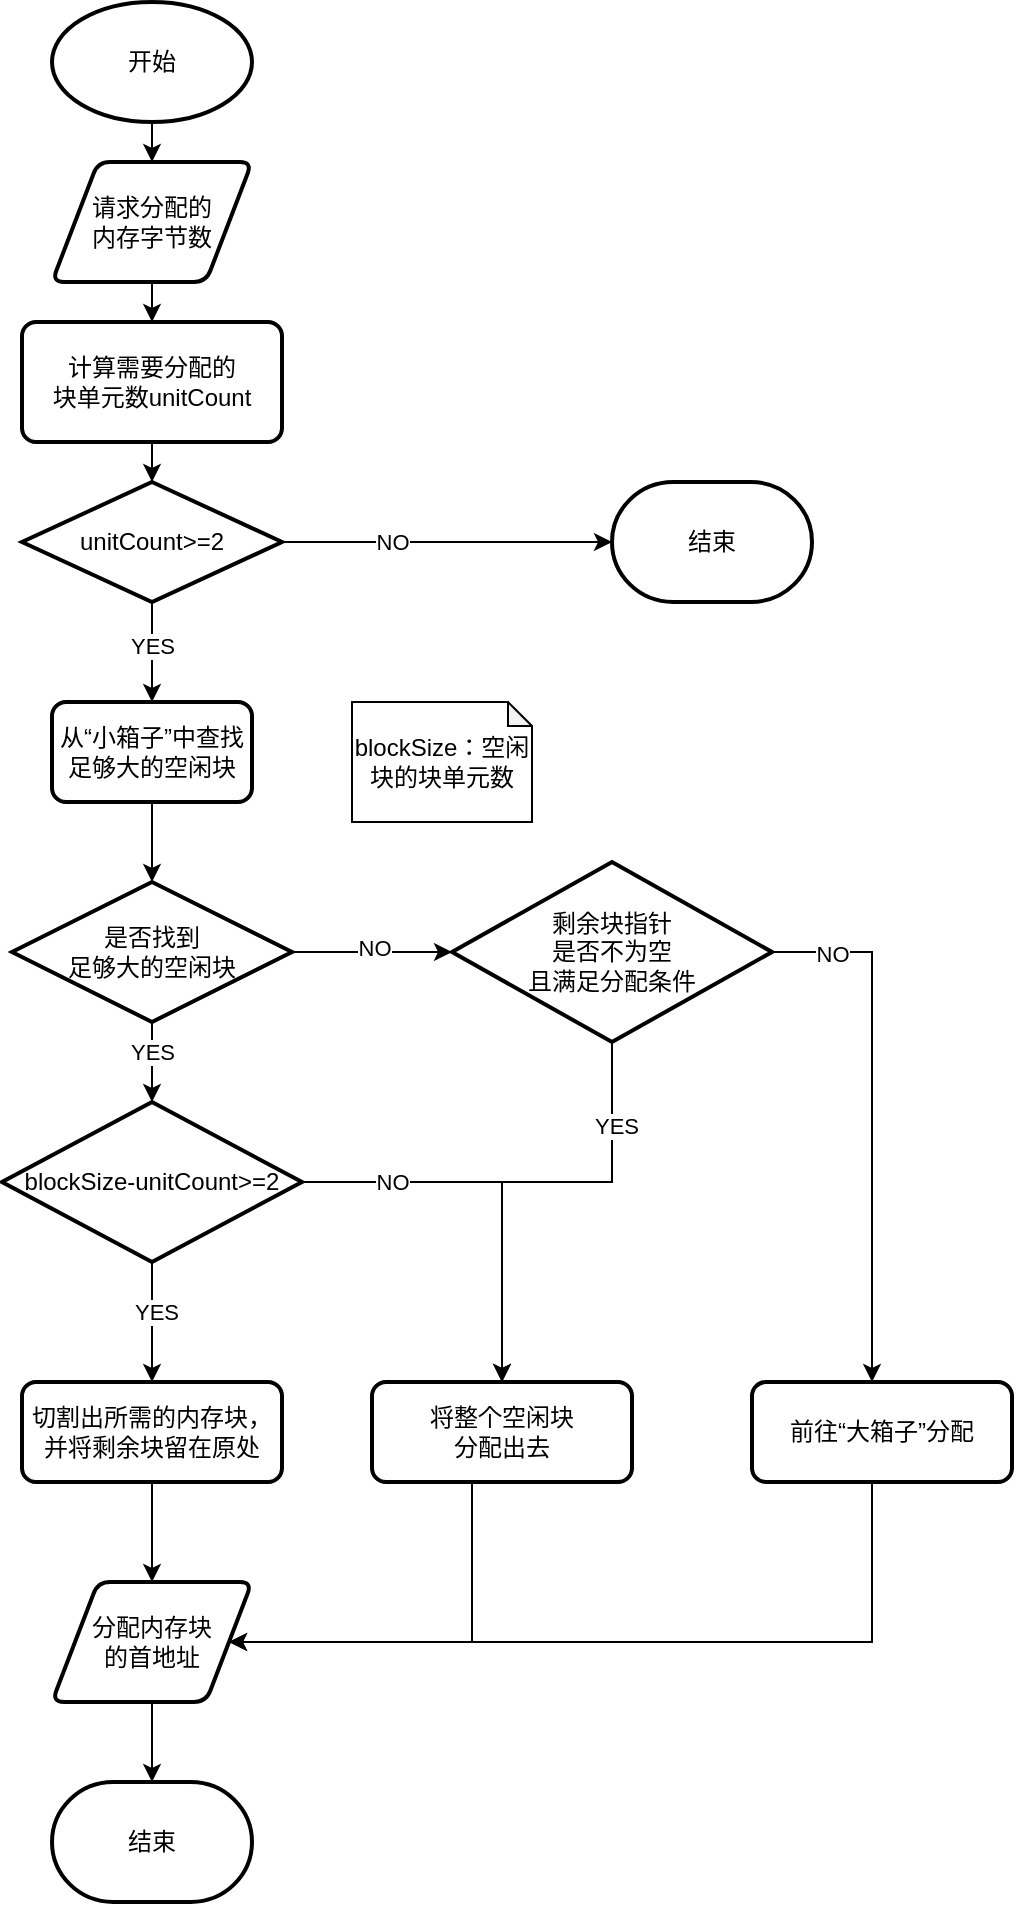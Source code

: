 <mxfile version="24.4.10" type="github" pages="3">
  <diagram name="第 1 页" id="KBzkmNaprSQ22o6Iw5d_">
    <mxGraphModel dx="1042" dy="569" grid="1" gridSize="10" guides="1" tooltips="1" connect="1" arrows="1" fold="1" page="1" pageScale="1" pageWidth="827" pageHeight="1169" math="0" shadow="0">
      <root>
        <mxCell id="0" />
        <mxCell id="1" parent="0" />
        <mxCell id="L2pZaQ0-ltQc2mOdZpOB-3" style="edgeStyle=orthogonalEdgeStyle;rounded=0;orthogonalLoop=1;jettySize=auto;html=1;" edge="1" parent="1" source="SweMw8r8FoqerKrVZxJ0-1" target="L2pZaQ0-ltQc2mOdZpOB-2">
          <mxGeometry relative="1" as="geometry" />
        </mxCell>
        <mxCell id="L2pZaQ0-ltQc2mOdZpOB-4" value="NO" style="edgeLabel;html=1;align=center;verticalAlign=middle;resizable=0;points=[];" vertex="1" connectable="0" parent="L2pZaQ0-ltQc2mOdZpOB-3">
          <mxGeometry x="-0.578" y="-4" relative="1" as="geometry">
            <mxPoint x="20" y="-4" as="offset" />
          </mxGeometry>
        </mxCell>
        <mxCell id="-qU5AzbAScQqcO_Ruko5-1" style="edgeStyle=orthogonalEdgeStyle;rounded=0;orthogonalLoop=1;jettySize=auto;html=1;" edge="1" parent="1" source="SweMw8r8FoqerKrVZxJ0-1" target="L2pZaQ0-ltQc2mOdZpOB-5">
          <mxGeometry relative="1" as="geometry" />
        </mxCell>
        <mxCell id="Sg7bgLUTk_dgc-VkYa8z-1" value="YES" style="edgeLabel;html=1;align=center;verticalAlign=middle;resizable=0;points=[];" vertex="1" connectable="0" parent="-qU5AzbAScQqcO_Ruko5-1">
          <mxGeometry x="-0.144" relative="1" as="geometry">
            <mxPoint as="offset" />
          </mxGeometry>
        </mxCell>
        <mxCell id="SweMw8r8FoqerKrVZxJ0-1" value="unitCount&amp;gt;=2" style="strokeWidth=2;html=1;shape=mxgraph.flowchart.decision;whiteSpace=wrap;" parent="1" vertex="1">
          <mxGeometry x="185" y="300" width="130" height="60" as="geometry" />
        </mxCell>
        <mxCell id="SweMw8r8FoqerKrVZxJ0-7" style="edgeStyle=orthogonalEdgeStyle;rounded=0;orthogonalLoop=1;jettySize=auto;html=1;" parent="1" source="SweMw8r8FoqerKrVZxJ0-4" target="SweMw8r8FoqerKrVZxJ0-6" edge="1">
          <mxGeometry relative="1" as="geometry" />
        </mxCell>
        <mxCell id="SweMw8r8FoqerKrVZxJ0-4" value="开始" style="strokeWidth=2;html=1;shape=mxgraph.flowchart.start_1;whiteSpace=wrap;" parent="1" vertex="1">
          <mxGeometry x="200" y="60" width="100" height="60" as="geometry" />
        </mxCell>
        <mxCell id="SweMw8r8FoqerKrVZxJ0-15" style="edgeStyle=orthogonalEdgeStyle;rounded=0;orthogonalLoop=1;jettySize=auto;html=1;" parent="1" source="SweMw8r8FoqerKrVZxJ0-5" target="SweMw8r8FoqerKrVZxJ0-1" edge="1">
          <mxGeometry relative="1" as="geometry" />
        </mxCell>
        <mxCell id="SweMw8r8FoqerKrVZxJ0-5" value="计算需要分配的&lt;div&gt;块单元数unitCount&lt;/div&gt;" style="rounded=1;whiteSpace=wrap;html=1;absoluteArcSize=1;arcSize=14;strokeWidth=2;" parent="1" vertex="1">
          <mxGeometry x="185" y="220" width="130" height="60" as="geometry" />
        </mxCell>
        <mxCell id="SweMw8r8FoqerKrVZxJ0-29" style="edgeStyle=orthogonalEdgeStyle;rounded=0;orthogonalLoop=1;jettySize=auto;html=1;" parent="1" source="SweMw8r8FoqerKrVZxJ0-6" target="SweMw8r8FoqerKrVZxJ0-5" edge="1">
          <mxGeometry relative="1" as="geometry" />
        </mxCell>
        <mxCell id="SweMw8r8FoqerKrVZxJ0-6" value="请求分配的&lt;div&gt;内存字节数&lt;/div&gt;" style="shape=parallelogram;html=1;strokeWidth=2;perimeter=parallelogramPerimeter;whiteSpace=wrap;rounded=1;arcSize=12;size=0.23;" parent="1" vertex="1">
          <mxGeometry x="200" y="140" width="100" height="60" as="geometry" />
        </mxCell>
        <mxCell id="L2pZaQ0-ltQc2mOdZpOB-2" value="结束" style="strokeWidth=2;html=1;shape=mxgraph.flowchart.terminator;whiteSpace=wrap;" vertex="1" parent="1">
          <mxGeometry x="480" y="300" width="100" height="60" as="geometry" />
        </mxCell>
        <mxCell id="-qU5AzbAScQqcO_Ruko5-5" style="edgeStyle=orthogonalEdgeStyle;rounded=0;orthogonalLoop=1;jettySize=auto;html=1;" edge="1" parent="1" source="L2pZaQ0-ltQc2mOdZpOB-5" target="-qU5AzbAScQqcO_Ruko5-4">
          <mxGeometry relative="1" as="geometry" />
        </mxCell>
        <mxCell id="L2pZaQ0-ltQc2mOdZpOB-5" value="从“小箱子”中查找足够大的空闲块" style="rounded=1;whiteSpace=wrap;html=1;absoluteArcSize=1;arcSize=14;strokeWidth=2;" vertex="1" parent="1">
          <mxGeometry x="200" y="410" width="100" height="50" as="geometry" />
        </mxCell>
        <mxCell id="-qU5AzbAScQqcO_Ruko5-12" style="edgeStyle=orthogonalEdgeStyle;rounded=0;orthogonalLoop=1;jettySize=auto;html=1;" edge="1" parent="1" source="-qU5AzbAScQqcO_Ruko5-2" target="-qU5AzbAScQqcO_Ruko5-11">
          <mxGeometry relative="1" as="geometry" />
        </mxCell>
        <mxCell id="-qU5AzbAScQqcO_Ruko5-13" value="YES" style="edgeLabel;html=1;align=center;verticalAlign=middle;resizable=0;points=[];" vertex="1" connectable="0" parent="-qU5AzbAScQqcO_Ruko5-12">
          <mxGeometry x="-0.173" y="2" relative="1" as="geometry">
            <mxPoint as="offset" />
          </mxGeometry>
        </mxCell>
        <mxCell id="-qU5AzbAScQqcO_Ruko5-2" value="blockSize-unitCount&amp;gt;=2" style="strokeWidth=2;html=1;shape=mxgraph.flowchart.decision;whiteSpace=wrap;" vertex="1" parent="1">
          <mxGeometry x="175" y="610" width="150" height="80" as="geometry" />
        </mxCell>
        <mxCell id="-qU5AzbAScQqcO_Ruko5-6" style="edgeStyle=orthogonalEdgeStyle;rounded=0;orthogonalLoop=1;jettySize=auto;html=1;" edge="1" parent="1" source="-qU5AzbAScQqcO_Ruko5-4" target="-qU5AzbAScQqcO_Ruko5-2">
          <mxGeometry relative="1" as="geometry" />
        </mxCell>
        <mxCell id="-qU5AzbAScQqcO_Ruko5-7" value="YES" style="edgeLabel;html=1;align=center;verticalAlign=middle;resizable=0;points=[];" vertex="1" connectable="0" parent="-qU5AzbAScQqcO_Ruko5-6">
          <mxGeometry x="-0.36" y="-3" relative="1" as="geometry">
            <mxPoint x="3" y="2" as="offset" />
          </mxGeometry>
        </mxCell>
        <mxCell id="-qU5AzbAScQqcO_Ruko5-9" style="edgeStyle=orthogonalEdgeStyle;rounded=0;orthogonalLoop=1;jettySize=auto;html=1;" edge="1" parent="1" source="-qU5AzbAScQqcO_Ruko5-4" target="-qU5AzbAScQqcO_Ruko5-8">
          <mxGeometry relative="1" as="geometry" />
        </mxCell>
        <mxCell id="-qU5AzbAScQqcO_Ruko5-10" value="NO" style="edgeLabel;html=1;align=center;verticalAlign=middle;resizable=0;points=[];" vertex="1" connectable="0" parent="-qU5AzbAScQqcO_Ruko5-9">
          <mxGeometry x="0.02" y="2" relative="1" as="geometry">
            <mxPoint as="offset" />
          </mxGeometry>
        </mxCell>
        <mxCell id="-qU5AzbAScQqcO_Ruko5-4" value="是否找到&lt;div&gt;足够大的空闲块&lt;/div&gt;" style="strokeWidth=2;html=1;shape=mxgraph.flowchart.decision;whiteSpace=wrap;" vertex="1" parent="1">
          <mxGeometry x="180" y="500" width="140" height="70" as="geometry" />
        </mxCell>
        <mxCell id="-qU5AzbAScQqcO_Ruko5-25" style="edgeStyle=orthogonalEdgeStyle;rounded=0;orthogonalLoop=1;jettySize=auto;html=1;" edge="1" parent="1" source="-qU5AzbAScQqcO_Ruko5-8" target="-qU5AzbAScQqcO_Ruko5-18">
          <mxGeometry relative="1" as="geometry">
            <Array as="points">
              <mxPoint x="480" y="650" />
              <mxPoint x="425" y="650" />
            </Array>
          </mxGeometry>
        </mxCell>
        <mxCell id="-qU5AzbAScQqcO_Ruko5-26" value="YES" style="edgeLabel;html=1;align=center;verticalAlign=middle;resizable=0;points=[];" vertex="1" connectable="0" parent="-qU5AzbAScQqcO_Ruko5-25">
          <mxGeometry x="-0.632" y="2" relative="1" as="geometry">
            <mxPoint as="offset" />
          </mxGeometry>
        </mxCell>
        <mxCell id="-qU5AzbAScQqcO_Ruko5-28" style="edgeStyle=orthogonalEdgeStyle;rounded=0;orthogonalLoop=1;jettySize=auto;html=1;" edge="1" parent="1" source="-qU5AzbAScQqcO_Ruko5-8" target="-qU5AzbAScQqcO_Ruko5-30">
          <mxGeometry relative="1" as="geometry">
            <mxPoint x="610" y="750" as="targetPoint" />
            <Array as="points">
              <mxPoint x="610" y="535" />
            </Array>
          </mxGeometry>
        </mxCell>
        <mxCell id="-qU5AzbAScQqcO_Ruko5-29" value="NO" style="edgeLabel;html=1;align=center;verticalAlign=middle;resizable=0;points=[];" vertex="1" connectable="0" parent="-qU5AzbAScQqcO_Ruko5-28">
          <mxGeometry x="-0.775" y="-1" relative="1" as="geometry">
            <mxPoint as="offset" />
          </mxGeometry>
        </mxCell>
        <mxCell id="-qU5AzbAScQqcO_Ruko5-8" value="剩余块指针&lt;div&gt;是否不为空&lt;/div&gt;&lt;div&gt;且满足分配条件&lt;/div&gt;" style="strokeWidth=2;html=1;shape=mxgraph.flowchart.decision;whiteSpace=wrap;" vertex="1" parent="1">
          <mxGeometry x="400" y="490" width="160" height="90" as="geometry" />
        </mxCell>
        <mxCell id="-qU5AzbAScQqcO_Ruko5-17" style="edgeStyle=orthogonalEdgeStyle;rounded=0;orthogonalLoop=1;jettySize=auto;html=1;" edge="1" parent="1" source="-qU5AzbAScQqcO_Ruko5-11" target="-qU5AzbAScQqcO_Ruko5-22">
          <mxGeometry relative="1" as="geometry">
            <mxPoint x="250" y="840" as="targetPoint" />
          </mxGeometry>
        </mxCell>
        <mxCell id="-qU5AzbAScQqcO_Ruko5-11" value="切割出所需的内存块，并将剩余块留在原处" style="rounded=1;whiteSpace=wrap;html=1;absoluteArcSize=1;arcSize=14;strokeWidth=2;" vertex="1" parent="1">
          <mxGeometry x="185" y="750" width="130" height="50" as="geometry" />
        </mxCell>
        <mxCell id="-qU5AzbAScQqcO_Ruko5-19" value="" style="edgeStyle=orthogonalEdgeStyle;rounded=0;orthogonalLoop=1;jettySize=auto;html=1;" edge="1" parent="1" source="-qU5AzbAScQqcO_Ruko5-2" target="-qU5AzbAScQqcO_Ruko5-18">
          <mxGeometry relative="1" as="geometry">
            <mxPoint x="325" y="650" as="sourcePoint" />
            <mxPoint x="315" y="865" as="targetPoint" />
            <Array as="points" />
          </mxGeometry>
        </mxCell>
        <mxCell id="-qU5AzbAScQqcO_Ruko5-20" value="NO" style="edgeLabel;html=1;align=center;verticalAlign=middle;resizable=0;points=[];" vertex="1" connectable="0" parent="-qU5AzbAScQqcO_Ruko5-19">
          <mxGeometry x="-0.712" y="1" relative="1" as="geometry">
            <mxPoint x="16" y="1" as="offset" />
          </mxGeometry>
        </mxCell>
        <mxCell id="-qU5AzbAScQqcO_Ruko5-21" style="edgeStyle=orthogonalEdgeStyle;rounded=0;orthogonalLoop=1;jettySize=auto;html=1;" edge="1" parent="1" source="-qU5AzbAScQqcO_Ruko5-18" target="-qU5AzbAScQqcO_Ruko5-22">
          <mxGeometry relative="1" as="geometry">
            <mxPoint x="315" y="865" as="targetPoint" />
            <Array as="points">
              <mxPoint x="410" y="880" />
            </Array>
          </mxGeometry>
        </mxCell>
        <mxCell id="-qU5AzbAScQqcO_Ruko5-18" value="将整个空闲块&lt;div&gt;分配出去&lt;/div&gt;" style="rounded=1;whiteSpace=wrap;html=1;absoluteArcSize=1;arcSize=14;strokeWidth=2;" vertex="1" parent="1">
          <mxGeometry x="360" y="750" width="130" height="50" as="geometry" />
        </mxCell>
        <mxCell id="-qU5AzbAScQqcO_Ruko5-24" style="edgeStyle=orthogonalEdgeStyle;rounded=0;orthogonalLoop=1;jettySize=auto;html=1;" edge="1" parent="1" source="-qU5AzbAScQqcO_Ruko5-22" target="-qU5AzbAScQqcO_Ruko5-23">
          <mxGeometry relative="1" as="geometry" />
        </mxCell>
        <mxCell id="-qU5AzbAScQqcO_Ruko5-22" value="分配内存块&lt;div&gt;的&lt;span style=&quot;background-color: initial;&quot;&gt;首地址&lt;/span&gt;&lt;/div&gt;" style="shape=parallelogram;html=1;strokeWidth=2;perimeter=parallelogramPerimeter;whiteSpace=wrap;rounded=1;arcSize=12;size=0.23;" vertex="1" parent="1">
          <mxGeometry x="200" y="850" width="100" height="60" as="geometry" />
        </mxCell>
        <mxCell id="-qU5AzbAScQqcO_Ruko5-23" value="结束" style="strokeWidth=2;html=1;shape=mxgraph.flowchart.terminator;whiteSpace=wrap;" vertex="1" parent="1">
          <mxGeometry x="200" y="950" width="100" height="60" as="geometry" />
        </mxCell>
        <mxCell id="-qU5AzbAScQqcO_Ruko5-31" style="edgeStyle=orthogonalEdgeStyle;rounded=0;orthogonalLoop=1;jettySize=auto;html=1;" edge="1" parent="1" source="-qU5AzbAScQqcO_Ruko5-30" target="-qU5AzbAScQqcO_Ruko5-22">
          <mxGeometry relative="1" as="geometry">
            <Array as="points">
              <mxPoint x="610" y="880" />
            </Array>
          </mxGeometry>
        </mxCell>
        <mxCell id="-qU5AzbAScQqcO_Ruko5-30" value="前往“大箱子”分配" style="rounded=1;whiteSpace=wrap;html=1;absoluteArcSize=1;arcSize=14;strokeWidth=2;" vertex="1" parent="1">
          <mxGeometry x="550" y="750" width="130" height="50" as="geometry" />
        </mxCell>
        <mxCell id="hyc0ox3QXVKnoCDzGOM7-1" value="blockSize：空闲块的块单元数" style="shape=note;whiteSpace=wrap;html=1;backgroundOutline=1;darkOpacity=0.05;size=12;" vertex="1" parent="1">
          <mxGeometry x="350" y="410" width="90" height="60" as="geometry" />
        </mxCell>
      </root>
    </mxGraphModel>
  </diagram>
  <diagram id="lbKNNDPyEKcis92oXjIW" name="第 2 页">
    <mxGraphModel dx="1042" dy="569" grid="1" gridSize="10" guides="1" tooltips="1" connect="1" arrows="1" fold="1" page="1" pageScale="1" pageWidth="827" pageHeight="1169" math="0" shadow="0">
      <root>
        <mxCell id="0" />
        <mxCell id="1" parent="0" />
        <mxCell id="Zl3zTROJnWdTKnkw4IgG-19" style="edgeStyle=orthogonalEdgeStyle;rounded=0;orthogonalLoop=1;jettySize=auto;html=1;" parent="1" source="1HePwX54XxlYnx6PMF9K-1" target="SQxaoPrIjRfVAXZCRufz-1" edge="1">
          <mxGeometry relative="1" as="geometry" />
        </mxCell>
        <mxCell id="1HePwX54XxlYnx6PMF9K-1" value="开始" style="strokeWidth=2;html=1;shape=mxgraph.flowchart.start_1;whiteSpace=wrap;" parent="1" vertex="1">
          <mxGeometry x="271" y="120" width="100" height="60" as="geometry" />
        </mxCell>
        <mxCell id="1HePwX54XxlYnx6PMF9K-2" value="结束" style="strokeWidth=2;html=1;shape=mxgraph.flowchart.terminator;whiteSpace=wrap;" parent="1" vertex="1">
          <mxGeometry x="271" y="770" width="100" height="60" as="geometry" />
        </mxCell>
        <mxCell id="Zl3zTROJnWdTKnkw4IgG-20" style="edgeStyle=orthogonalEdgeStyle;rounded=0;orthogonalLoop=1;jettySize=auto;html=1;" parent="1" source="SQxaoPrIjRfVAXZCRufz-1" target="SQxaoPrIjRfVAXZCRufz-2" edge="1">
          <mxGeometry relative="1" as="geometry">
            <Array as="points">
              <mxPoint x="326" y="290" />
            </Array>
          </mxGeometry>
        </mxCell>
        <mxCell id="SQxaoPrIjRfVAXZCRufz-1" value="待释放的&lt;div&gt;内存块首地址&lt;/div&gt;" style="shape=parallelogram;html=1;strokeWidth=2;perimeter=parallelogramPerimeter;whiteSpace=wrap;rounded=1;arcSize=12;size=0.23;" parent="1" vertex="1">
          <mxGeometry x="264.5" y="210" width="114" height="50" as="geometry" />
        </mxCell>
        <mxCell id="Zl3zTROJnWdTKnkw4IgG-23" style="edgeStyle=orthogonalEdgeStyle;rounded=0;orthogonalLoop=1;jettySize=auto;html=1;" parent="1" source="SQxaoPrIjRfVAXZCRufz-2" target="Zl3zTROJnWdTKnkw4IgG-22" edge="1">
          <mxGeometry relative="1" as="geometry">
            <Array as="points">
              <mxPoint x="400" y="315" />
              <mxPoint x="400" y="233" />
            </Array>
          </mxGeometry>
        </mxCell>
        <mxCell id="SQxaoPrIjRfVAXZCRufz-2" value="获取待释放块的&lt;div&gt;块单元数unitCount&lt;/div&gt;" style="rounded=1;whiteSpace=wrap;html=1;absoluteArcSize=1;arcSize=14;strokeWidth=2;" parent="1" vertex="1">
          <mxGeometry x="266" y="290" width="110" height="50" as="geometry" />
        </mxCell>
        <mxCell id="Zl3zTROJnWdTKnkw4IgG-1" style="edgeStyle=orthogonalEdgeStyle;rounded=0;orthogonalLoop=1;jettySize=auto;html=1;" parent="1" source="SQxaoPrIjRfVAXZCRufz-3" target="SQxaoPrIjRfVAXZCRufz-5" edge="1">
          <mxGeometry relative="1" as="geometry">
            <Array as="points">
              <mxPoint x="481" y="410" />
            </Array>
          </mxGeometry>
        </mxCell>
        <mxCell id="Zl3zTROJnWdTKnkw4IgG-12" value="NO" style="edgeLabel;html=1;align=center;verticalAlign=middle;resizable=0;points=[];" parent="Zl3zTROJnWdTKnkw4IgG-1" vertex="1" connectable="0">
          <mxGeometry x="-0.128" y="1" relative="1" as="geometry">
            <mxPoint as="offset" />
          </mxGeometry>
        </mxCell>
        <mxCell id="Zl3zTROJnWdTKnkw4IgG-32" style="edgeStyle=orthogonalEdgeStyle;rounded=0;orthogonalLoop=1;jettySize=auto;html=1;" parent="1" source="SQxaoPrIjRfVAXZCRufz-3" target="Zl3zTROJnWdTKnkw4IgG-9" edge="1">
          <mxGeometry relative="1" as="geometry" />
        </mxCell>
        <mxCell id="Zl3zTROJnWdTKnkw4IgG-36" value="YES" style="edgeLabel;html=1;align=center;verticalAlign=middle;resizable=0;points=[];" parent="Zl3zTROJnWdTKnkw4IgG-32" vertex="1" connectable="0">
          <mxGeometry x="-0.212" y="-4" relative="1" as="geometry">
            <mxPoint y="4" as="offset" />
          </mxGeometry>
        </mxCell>
        <mxCell id="SQxaoPrIjRfVAXZCRufz-3" value="unitCount&amp;gt;=32" style="strokeWidth=2;html=1;shape=mxgraph.flowchart.decision;whiteSpace=wrap;" parent="1" vertex="1">
          <mxGeometry x="266" y="380" width="110" height="60" as="geometry" />
        </mxCell>
        <mxCell id="Zl3zTROJnWdTKnkw4IgG-35" style="edgeStyle=orthogonalEdgeStyle;rounded=0;orthogonalLoop=1;jettySize=auto;html=1;" parent="1" source="SQxaoPrIjRfVAXZCRufz-5" target="Zl3zTROJnWdTKnkw4IgG-3" edge="1">
          <mxGeometry relative="1" as="geometry">
            <Array as="points">
              <mxPoint x="480" y="480" />
              <mxPoint x="321" y="480" />
            </Array>
          </mxGeometry>
        </mxCell>
        <mxCell id="SQxaoPrIjRfVAXZCRufz-5" value="在“小箱子”中查找插入位置" style="rounded=1;whiteSpace=wrap;html=1;absoluteArcSize=1;arcSize=14;strokeWidth=2;" parent="1" vertex="1">
          <mxGeometry x="440" y="380" width="90" height="60" as="geometry" />
        </mxCell>
        <mxCell id="Zl3zTROJnWdTKnkw4IgG-5" style="edgeStyle=orthogonalEdgeStyle;rounded=0;orthogonalLoop=1;jettySize=auto;html=1;" parent="1" source="Zl3zTROJnWdTKnkw4IgG-3" target="Zl3zTROJnWdTKnkw4IgG-4" edge="1">
          <mxGeometry relative="1" as="geometry" />
        </mxCell>
        <mxCell id="Zl3zTROJnWdTKnkw4IgG-6" value="YES" style="edgeLabel;html=1;align=center;verticalAlign=middle;resizable=0;points=[];" parent="Zl3zTROJnWdTKnkw4IgG-5" vertex="1" connectable="0">
          <mxGeometry x="-0.347" y="-3" relative="1" as="geometry">
            <mxPoint x="12" y="-3" as="offset" />
          </mxGeometry>
        </mxCell>
        <mxCell id="Zl3zTROJnWdTKnkw4IgG-15" style="edgeStyle=orthogonalEdgeStyle;rounded=0;orthogonalLoop=1;jettySize=auto;html=1;" parent="1" source="Zl3zTROJnWdTKnkw4IgG-3" target="Zl3zTROJnWdTKnkw4IgG-7" edge="1">
          <mxGeometry relative="1" as="geometry" />
        </mxCell>
        <mxCell id="Zl3zTROJnWdTKnkw4IgG-17" value="NO" style="edgeLabel;html=1;align=center;verticalAlign=middle;resizable=0;points=[];" parent="Zl3zTROJnWdTKnkw4IgG-15" vertex="1" connectable="0">
          <mxGeometry x="-0.285" y="1" relative="1" as="geometry">
            <mxPoint x="-1" y="-8" as="offset" />
          </mxGeometry>
        </mxCell>
        <mxCell id="Zl3zTROJnWdTKnkw4IgG-3" value="是否前后&lt;div&gt;紧邻空闲块&lt;/div&gt;" style="strokeWidth=2;html=1;shape=mxgraph.flowchart.decision;whiteSpace=wrap;" parent="1" vertex="1">
          <mxGeometry x="259" y="510" width="124" height="60" as="geometry" />
        </mxCell>
        <mxCell id="Zl3zTROJnWdTKnkw4IgG-8" style="edgeStyle=orthogonalEdgeStyle;rounded=0;orthogonalLoop=1;jettySize=auto;html=1;" parent="1" source="Zl3zTROJnWdTKnkw4IgG-4" target="Zl3zTROJnWdTKnkw4IgG-7" edge="1">
          <mxGeometry relative="1" as="geometry">
            <Array as="points">
              <mxPoint x="530" y="610" />
              <mxPoint x="321" y="610" />
            </Array>
          </mxGeometry>
        </mxCell>
        <mxCell id="Zl3zTROJnWdTKnkw4IgG-4" value="将紧邻的空闲块和待释放块合并" style="rounded=1;whiteSpace=wrap;html=1;absoluteArcSize=1;arcSize=14;strokeWidth=2;" parent="1" vertex="1">
          <mxGeometry x="490" y="510" width="90" height="60" as="geometry" />
        </mxCell>
        <mxCell id="Zl3zTROJnWdTKnkw4IgG-18" style="edgeStyle=orthogonalEdgeStyle;rounded=0;orthogonalLoop=1;jettySize=auto;html=1;" parent="1" source="Zl3zTROJnWdTKnkw4IgG-7" target="E1-gLVHjm3kgqtYbl2Kf-1" edge="1">
          <mxGeometry relative="1" as="geometry" />
        </mxCell>
        <mxCell id="Zl3zTROJnWdTKnkw4IgG-7" value="将内存块插入到链表中" style="rounded=1;whiteSpace=wrap;html=1;absoluteArcSize=1;arcSize=14;strokeWidth=2;" parent="1" vertex="1">
          <mxGeometry x="276" y="630" width="90" height="45" as="geometry" />
        </mxCell>
        <mxCell id="Zl3zTROJnWdTKnkw4IgG-34" style="edgeStyle=orthogonalEdgeStyle;rounded=0;orthogonalLoop=1;jettySize=auto;html=1;" parent="1" source="Zl3zTROJnWdTKnkw4IgG-9" target="Zl3zTROJnWdTKnkw4IgG-3" edge="1">
          <mxGeometry relative="1" as="geometry">
            <Array as="points">
              <mxPoint x="160" y="480" />
              <mxPoint x="321" y="480" />
            </Array>
          </mxGeometry>
        </mxCell>
        <mxCell id="Zl3zTROJnWdTKnkw4IgG-9" value="在“大箱子”中查找插入位置" style="rounded=1;whiteSpace=wrap;html=1;absoluteArcSize=1;arcSize=14;strokeWidth=2;" parent="1" vertex="1">
          <mxGeometry x="110" y="380" width="90" height="60" as="geometry" />
        </mxCell>
        <mxCell id="Zl3zTROJnWdTKnkw4IgG-24" style="edgeStyle=orthogonalEdgeStyle;rounded=0;orthogonalLoop=1;jettySize=auto;html=1;" parent="1" source="Zl3zTROJnWdTKnkw4IgG-22" target="SQxaoPrIjRfVAXZCRufz-3" edge="1">
          <mxGeometry relative="1" as="geometry">
            <Array as="points">
              <mxPoint x="497" y="360" />
              <mxPoint x="321" y="360" />
            </Array>
          </mxGeometry>
        </mxCell>
        <mxCell id="Zl3zTROJnWdTKnkw4IgG-25" value="NO" style="edgeLabel;html=1;align=center;verticalAlign=middle;resizable=0;points=[];" parent="Zl3zTROJnWdTKnkw4IgG-24" vertex="1" connectable="0">
          <mxGeometry x="-0.222" relative="1" as="geometry">
            <mxPoint x="21" y="-60" as="offset" />
          </mxGeometry>
        </mxCell>
        <mxCell id="Zl3zTROJnWdTKnkw4IgG-27" style="edgeStyle=orthogonalEdgeStyle;rounded=0;orthogonalLoop=1;jettySize=auto;html=1;" parent="1" source="Zl3zTROJnWdTKnkw4IgG-22" target="Zl3zTROJnWdTKnkw4IgG-26" edge="1">
          <mxGeometry relative="1" as="geometry">
            <Array as="points">
              <mxPoint x="585" y="233" />
            </Array>
          </mxGeometry>
        </mxCell>
        <mxCell id="E1-gLVHjm3kgqtYbl2Kf-3" value="YES" style="edgeLabel;html=1;align=center;verticalAlign=middle;resizable=0;points=[];" vertex="1" connectable="0" parent="Zl3zTROJnWdTKnkw4IgG-27">
          <mxGeometry x="0.111" y="-2" relative="1" as="geometry">
            <mxPoint y="1" as="offset" />
          </mxGeometry>
        </mxCell>
        <mxCell id="Zl3zTROJnWdTKnkw4IgG-22" value="剩余块指针是否&lt;div&gt;存储有空闲块&lt;/div&gt;" style="strokeWidth=2;html=1;shape=mxgraph.flowchart.decision;whiteSpace=wrap;" parent="1" vertex="1">
          <mxGeometry x="430" y="195" width="134" height="75" as="geometry" />
        </mxCell>
        <mxCell id="Zl3zTROJnWdTKnkw4IgG-31" style="edgeStyle=orthogonalEdgeStyle;rounded=0;orthogonalLoop=1;jettySize=auto;html=1;" parent="1" source="Zl3zTROJnWdTKnkw4IgG-26" target="SQxaoPrIjRfVAXZCRufz-3" edge="1">
          <mxGeometry relative="1" as="geometry">
            <Array as="points">
              <mxPoint x="585" y="360" />
              <mxPoint x="321" y="360" />
            </Array>
          </mxGeometry>
        </mxCell>
        <mxCell id="Zl3zTROJnWdTKnkw4IgG-26" value="尝试与该空闲块合并" style="rounded=1;whiteSpace=wrap;html=1;absoluteArcSize=1;arcSize=14;strokeWidth=2;" parent="1" vertex="1">
          <mxGeometry x="550" y="270" width="70" height="40" as="geometry" />
        </mxCell>
        <mxCell id="E1-gLVHjm3kgqtYbl2Kf-2" style="edgeStyle=orthogonalEdgeStyle;rounded=0;orthogonalLoop=1;jettySize=auto;html=1;" edge="1" parent="1" source="E1-gLVHjm3kgqtYbl2Kf-1" target="1HePwX54XxlYnx6PMF9K-2">
          <mxGeometry relative="1" as="geometry" />
        </mxCell>
        <mxCell id="E1-gLVHjm3kgqtYbl2Kf-1" value="更新oversizeBlockCount" style="rounded=1;whiteSpace=wrap;html=1;absoluteArcSize=1;arcSize=14;strokeWidth=2;" vertex="1" parent="1">
          <mxGeometry x="266" y="700" width="111" height="50" as="geometry" />
        </mxCell>
      </root>
    </mxGraphModel>
  </diagram>
  <diagram id="ECJRy8mN0AD9nOGjKKh_" name="第 3 页">
    <mxGraphModel dx="1042" dy="569" grid="1" gridSize="10" guides="1" tooltips="1" connect="1" arrows="1" fold="1" page="1" pageScale="1" pageWidth="827" pageHeight="1169" math="0" shadow="0">
      <root>
        <mxCell id="0" />
        <mxCell id="1" parent="0" />
        <mxCell id="j2WS6osDAFUpJbwl1uoo-5" style="edgeStyle=orthogonalEdgeStyle;rounded=0;orthogonalLoop=1;jettySize=auto;html=1;" edge="1" parent="1" source="j2WS6osDAFUpJbwl1uoo-6" target="j2WS6osDAFUpJbwl1uoo-10">
          <mxGeometry relative="1" as="geometry" />
        </mxCell>
        <mxCell id="j2WS6osDAFUpJbwl1uoo-6" value="开始" style="strokeWidth=2;html=1;shape=mxgraph.flowchart.start_1;whiteSpace=wrap;" vertex="1" parent="1">
          <mxGeometry x="200" y="240" width="100" height="60" as="geometry" />
        </mxCell>
        <mxCell id="j2WS6osDAFUpJbwl1uoo-38" style="edgeStyle=orthogonalEdgeStyle;rounded=0;orthogonalLoop=1;jettySize=auto;html=1;" edge="1" parent="1" source="j2WS6osDAFUpJbwl1uoo-10" target="j2WS6osDAFUpJbwl1uoo-13">
          <mxGeometry relative="1" as="geometry" />
        </mxCell>
        <mxCell id="j2WS6osDAFUpJbwl1uoo-10" value="请求分配的&lt;div&gt;内存字节数&lt;/div&gt;" style="shape=parallelogram;html=1;strokeWidth=2;perimeter=parallelogramPerimeter;whiteSpace=wrap;rounded=1;arcSize=12;size=0.23;" vertex="1" parent="1">
          <mxGeometry x="200" y="330" width="100" height="40" as="geometry" />
        </mxCell>
        <mxCell id="j2WS6osDAFUpJbwl1uoo-12" style="edgeStyle=orthogonalEdgeStyle;rounded=0;orthogonalLoop=1;jettySize=auto;html=1;" edge="1" parent="1" source="j2WS6osDAFUpJbwl1uoo-13" target="j2WS6osDAFUpJbwl1uoo-21">
          <mxGeometry relative="1" as="geometry" />
        </mxCell>
        <mxCell id="j2WS6osDAFUpJbwl1uoo-13" value="从“大箱子”中查找足够大的空闲块" style="rounded=1;whiteSpace=wrap;html=1;absoluteArcSize=1;arcSize=14;strokeWidth=2;" vertex="1" parent="1">
          <mxGeometry x="200" y="400" width="100" height="50" as="geometry" />
        </mxCell>
        <mxCell id="j2WS6osDAFUpJbwl1uoo-14" style="edgeStyle=orthogonalEdgeStyle;rounded=0;orthogonalLoop=1;jettySize=auto;html=1;" edge="1" parent="1" source="j2WS6osDAFUpJbwl1uoo-16" target="j2WS6osDAFUpJbwl1uoo-39">
          <mxGeometry relative="1" as="geometry" />
        </mxCell>
        <mxCell id="j2WS6osDAFUpJbwl1uoo-15" value="YES" style="edgeLabel;html=1;align=center;verticalAlign=middle;resizable=0;points=[];" vertex="1" connectable="0" parent="j2WS6osDAFUpJbwl1uoo-14">
          <mxGeometry x="-0.173" y="2" relative="1" as="geometry">
            <mxPoint as="offset" />
          </mxGeometry>
        </mxCell>
        <mxCell id="j2WS6osDAFUpJbwl1uoo-16" value="blockSize-unitCount&amp;gt;=2" style="strokeWidth=2;html=1;shape=mxgraph.flowchart.decision;whiteSpace=wrap;" vertex="1" parent="1">
          <mxGeometry x="175" y="610" width="150" height="80" as="geometry" />
        </mxCell>
        <mxCell id="j2WS6osDAFUpJbwl1uoo-17" style="edgeStyle=orthogonalEdgeStyle;rounded=0;orthogonalLoop=1;jettySize=auto;html=1;" edge="1" parent="1" source="j2WS6osDAFUpJbwl1uoo-21" target="j2WS6osDAFUpJbwl1uoo-16">
          <mxGeometry relative="1" as="geometry" />
        </mxCell>
        <mxCell id="j2WS6osDAFUpJbwl1uoo-18" value="YES" style="edgeLabel;html=1;align=center;verticalAlign=middle;resizable=0;points=[];" vertex="1" connectable="0" parent="j2WS6osDAFUpJbwl1uoo-17">
          <mxGeometry x="-0.36" y="-3" relative="1" as="geometry">
            <mxPoint x="3" y="2" as="offset" />
          </mxGeometry>
        </mxCell>
        <mxCell id="j2WS6osDAFUpJbwl1uoo-19" style="edgeStyle=orthogonalEdgeStyle;rounded=0;orthogonalLoop=1;jettySize=auto;html=1;" edge="1" parent="1" source="j2WS6osDAFUpJbwl1uoo-21" target="j2WS6osDAFUpJbwl1uoo-48">
          <mxGeometry relative="1" as="geometry">
            <mxPoint x="400" y="535" as="targetPoint" />
            <Array as="points">
              <mxPoint x="480" y="535" />
              <mxPoint x="480" y="535" />
            </Array>
          </mxGeometry>
        </mxCell>
        <mxCell id="j2WS6osDAFUpJbwl1uoo-20" value="NO" style="edgeLabel;html=1;align=center;verticalAlign=middle;resizable=0;points=[];" vertex="1" connectable="0" parent="j2WS6osDAFUpJbwl1uoo-19">
          <mxGeometry x="0.02" y="2" relative="1" as="geometry">
            <mxPoint x="-1" y="2" as="offset" />
          </mxGeometry>
        </mxCell>
        <mxCell id="j2WS6osDAFUpJbwl1uoo-21" value="是否找到&lt;div&gt;足够大的空闲块&lt;/div&gt;" style="strokeWidth=2;html=1;shape=mxgraph.flowchart.decision;whiteSpace=wrap;" vertex="1" parent="1">
          <mxGeometry x="180" y="500" width="140" height="70" as="geometry" />
        </mxCell>
        <mxCell id="j2WS6osDAFUpJbwl1uoo-27" style="edgeStyle=orthogonalEdgeStyle;rounded=0;orthogonalLoop=1;jettySize=auto;html=1;" edge="1" parent="1" source="j2WS6osDAFUpJbwl1uoo-28" target="j2WS6osDAFUpJbwl1uoo-34">
          <mxGeometry relative="1" as="geometry">
            <mxPoint x="250" y="840" as="targetPoint" />
            <Array as="points">
              <mxPoint x="245" y="890" />
              <mxPoint x="245" y="890" />
            </Array>
          </mxGeometry>
        </mxCell>
        <mxCell id="j2WS6osDAFUpJbwl1uoo-28" value="切割出所需的内存块，并将剩余块留在原处" style="rounded=1;whiteSpace=wrap;html=1;absoluteArcSize=1;arcSize=14;strokeWidth=2;" vertex="1" parent="1">
          <mxGeometry x="185" y="880" width="130" height="50" as="geometry" />
        </mxCell>
        <mxCell id="j2WS6osDAFUpJbwl1uoo-29" value="" style="edgeStyle=orthogonalEdgeStyle;rounded=0;orthogonalLoop=1;jettySize=auto;html=1;" edge="1" parent="1" source="j2WS6osDAFUpJbwl1uoo-16" target="j2WS6osDAFUpJbwl1uoo-32">
          <mxGeometry relative="1" as="geometry">
            <mxPoint x="325" y="650" as="sourcePoint" />
            <mxPoint x="315" y="865" as="targetPoint" />
            <Array as="points">
              <mxPoint x="530" y="650" />
            </Array>
          </mxGeometry>
        </mxCell>
        <mxCell id="j2WS6osDAFUpJbwl1uoo-30" value="NO" style="edgeLabel;html=1;align=center;verticalAlign=middle;resizable=0;points=[];" vertex="1" connectable="0" parent="j2WS6osDAFUpJbwl1uoo-29">
          <mxGeometry x="-0.712" y="1" relative="1" as="geometry">
            <mxPoint x="16" y="1" as="offset" />
          </mxGeometry>
        </mxCell>
        <mxCell id="j2WS6osDAFUpJbwl1uoo-47" style="edgeStyle=orthogonalEdgeStyle;rounded=0;orthogonalLoop=1;jettySize=auto;html=1;" edge="1" parent="1" source="j2WS6osDAFUpJbwl1uoo-32" target="j2WS6osDAFUpJbwl1uoo-34">
          <mxGeometry relative="1" as="geometry">
            <Array as="points">
              <mxPoint x="530" y="1020" />
            </Array>
          </mxGeometry>
        </mxCell>
        <mxCell id="j2WS6osDAFUpJbwl1uoo-32" value="将整个空闲块&lt;div&gt;分配出去&lt;/div&gt;" style="rounded=1;whiteSpace=wrap;html=1;absoluteArcSize=1;arcSize=14;strokeWidth=2;" vertex="1" parent="1">
          <mxGeometry x="480" y="885" width="90" height="40" as="geometry" />
        </mxCell>
        <mxCell id="j2WS6osDAFUpJbwl1uoo-33" style="edgeStyle=orthogonalEdgeStyle;rounded=0;orthogonalLoop=1;jettySize=auto;html=1;" edge="1" parent="1" source="j2WS6osDAFUpJbwl1uoo-34" target="j2WS6osDAFUpJbwl1uoo-35">
          <mxGeometry relative="1" as="geometry" />
        </mxCell>
        <mxCell id="j2WS6osDAFUpJbwl1uoo-34" value="分配内存块&lt;div&gt;的&lt;span style=&quot;background-color: initial;&quot;&gt;首地址&lt;/span&gt;&lt;/div&gt;" style="shape=parallelogram;html=1;strokeWidth=2;perimeter=parallelogramPerimeter;whiteSpace=wrap;rounded=1;arcSize=12;size=0.23;" vertex="1" parent="1">
          <mxGeometry x="200" y="990" width="100" height="60" as="geometry" />
        </mxCell>
        <mxCell id="j2WS6osDAFUpJbwl1uoo-35" value="结束" style="strokeWidth=2;html=1;shape=mxgraph.flowchart.terminator;whiteSpace=wrap;" vertex="1" parent="1">
          <mxGeometry x="200" y="1080" width="100" height="60" as="geometry" />
        </mxCell>
        <mxCell id="j2WS6osDAFUpJbwl1uoo-40" style="edgeStyle=orthogonalEdgeStyle;rounded=0;orthogonalLoop=1;jettySize=auto;html=1;" edge="1" parent="1" source="j2WS6osDAFUpJbwl1uoo-39" target="j2WS6osDAFUpJbwl1uoo-28">
          <mxGeometry relative="1" as="geometry" />
        </mxCell>
        <mxCell id="j2WS6osDAFUpJbwl1uoo-43" value="YES" style="edgeLabel;html=1;align=center;verticalAlign=middle;resizable=0;points=[];" vertex="1" connectable="0" parent="j2WS6osDAFUpJbwl1uoo-40">
          <mxGeometry x="-0.37" y="4" relative="1" as="geometry">
            <mxPoint x="-4" y="8" as="offset" />
          </mxGeometry>
        </mxCell>
        <mxCell id="j2WS6osDAFUpJbwl1uoo-45" style="edgeStyle=orthogonalEdgeStyle;rounded=0;orthogonalLoop=1;jettySize=auto;html=1;" edge="1" parent="1" source="j2WS6osDAFUpJbwl1uoo-39" target="j2WS6osDAFUpJbwl1uoo-44">
          <mxGeometry relative="1" as="geometry" />
        </mxCell>
        <mxCell id="j2WS6osDAFUpJbwl1uoo-39" value="blockSize-unitCount&amp;gt;=32" style="strokeWidth=2;html=1;shape=mxgraph.flowchart.decision;whiteSpace=wrap;" vertex="1" parent="1">
          <mxGeometry x="175" y="730" width="150" height="80" as="geometry" />
        </mxCell>
        <mxCell id="j2WS6osDAFUpJbwl1uoo-55" style="edgeStyle=orthogonalEdgeStyle;rounded=0;orthogonalLoop=1;jettySize=auto;html=1;" edge="1" parent="1" source="j2WS6osDAFUpJbwl1uoo-41" target="j2WS6osDAFUpJbwl1uoo-13">
          <mxGeometry relative="1" as="geometry">
            <Array as="points">
              <mxPoint x="630" y="380" />
              <mxPoint x="250" y="380" />
            </Array>
          </mxGeometry>
        </mxCell>
        <mxCell id="j2WS6osDAFUpJbwl1uoo-41" value="使用sbrk系统调用&lt;div&gt;进行内存扩展&lt;/div&gt;" style="rounded=1;whiteSpace=wrap;html=1;absoluteArcSize=1;arcSize=14;strokeWidth=2;" vertex="1" parent="1">
          <mxGeometry x="580" y="400" width="100" height="50" as="geometry" />
        </mxCell>
        <mxCell id="j2WS6osDAFUpJbwl1uoo-46" style="edgeStyle=orthogonalEdgeStyle;rounded=0;orthogonalLoop=1;jettySize=auto;html=1;" edge="1" parent="1" source="j2WS6osDAFUpJbwl1uoo-44" target="j2WS6osDAFUpJbwl1uoo-34">
          <mxGeometry relative="1" as="geometry">
            <Array as="points">
              <mxPoint x="400" y="1020" />
            </Array>
          </mxGeometry>
        </mxCell>
        <mxCell id="j2WS6osDAFUpJbwl1uoo-44" value="切割出所需的内存块，并将剩余块使用剩余块指针记录" style="rounded=1;whiteSpace=wrap;html=1;absoluteArcSize=1;arcSize=14;strokeWidth=2;" vertex="1" parent="1">
          <mxGeometry x="340" y="880" width="120" height="50" as="geometry" />
        </mxCell>
        <mxCell id="j2WS6osDAFUpJbwl1uoo-50" style="edgeStyle=orthogonalEdgeStyle;rounded=0;orthogonalLoop=1;jettySize=auto;html=1;" edge="1" parent="1" source="j2WS6osDAFUpJbwl1uoo-48" target="j2WS6osDAFUpJbwl1uoo-49">
          <mxGeometry relative="1" as="geometry" />
        </mxCell>
        <mxCell id="j2WS6osDAFUpJbwl1uoo-51" value="YES" style="edgeLabel;html=1;align=center;verticalAlign=middle;resizable=0;points=[];" vertex="1" connectable="0" parent="j2WS6osDAFUpJbwl1uoo-50">
          <mxGeometry x="0.064" y="1" relative="1" as="geometry">
            <mxPoint as="offset" />
          </mxGeometry>
        </mxCell>
        <mxCell id="j2WS6osDAFUpJbwl1uoo-52" value="" style="edgeStyle=orthogonalEdgeStyle;rounded=0;orthogonalLoop=1;jettySize=auto;html=1;" edge="1" parent="1" source="j2WS6osDAFUpJbwl1uoo-48" target="j2WS6osDAFUpJbwl1uoo-41">
          <mxGeometry relative="1" as="geometry" />
        </mxCell>
        <mxCell id="j2WS6osDAFUpJbwl1uoo-53" value="NO" style="edgeLabel;html=1;align=center;verticalAlign=middle;resizable=0;points=[];" vertex="1" connectable="0" parent="j2WS6osDAFUpJbwl1uoo-52">
          <mxGeometry x="0.12" y="-2" relative="1" as="geometry">
            <mxPoint x="-52" y="8" as="offset" />
          </mxGeometry>
        </mxCell>
        <mxCell id="j2WS6osDAFUpJbwl1uoo-48" value="oversizeBlockCount&amp;gt;0且32&amp;lt;=uninCount&amp;lt;4096" style="strokeWidth=2;html=1;shape=mxgraph.flowchart.decision;whiteSpace=wrap;" vertex="1" parent="1">
          <mxGeometry x="370" y="490" width="170" height="90" as="geometry" />
        </mxCell>
        <mxCell id="j2WS6osDAFUpJbwl1uoo-54" style="edgeStyle=orthogonalEdgeStyle;rounded=0;orthogonalLoop=1;jettySize=auto;html=1;" edge="1" parent="1" source="j2WS6osDAFUpJbwl1uoo-49" target="j2WS6osDAFUpJbwl1uoo-13">
          <mxGeometry relative="1" as="geometry" />
        </mxCell>
        <mxCell id="j2WS6osDAFUpJbwl1uoo-49" value="从“小箱子”中转移过大块到“大箱子”" style="rounded=1;whiteSpace=wrap;html=1;absoluteArcSize=1;arcSize=14;strokeWidth=2;" vertex="1" parent="1">
          <mxGeometry x="405" y="400" width="100" height="50" as="geometry" />
        </mxCell>
        <mxCell id="4ALqvF6av77RYU7KUuLy-1" value="blockSize：空闲块的块单元数" style="shape=note;whiteSpace=wrap;html=1;backgroundOutline=1;darkOpacity=0.05;size=12;" vertex="1" parent="1">
          <mxGeometry x="350" y="680" width="90" height="60" as="geometry" />
        </mxCell>
      </root>
    </mxGraphModel>
  </diagram>
</mxfile>
